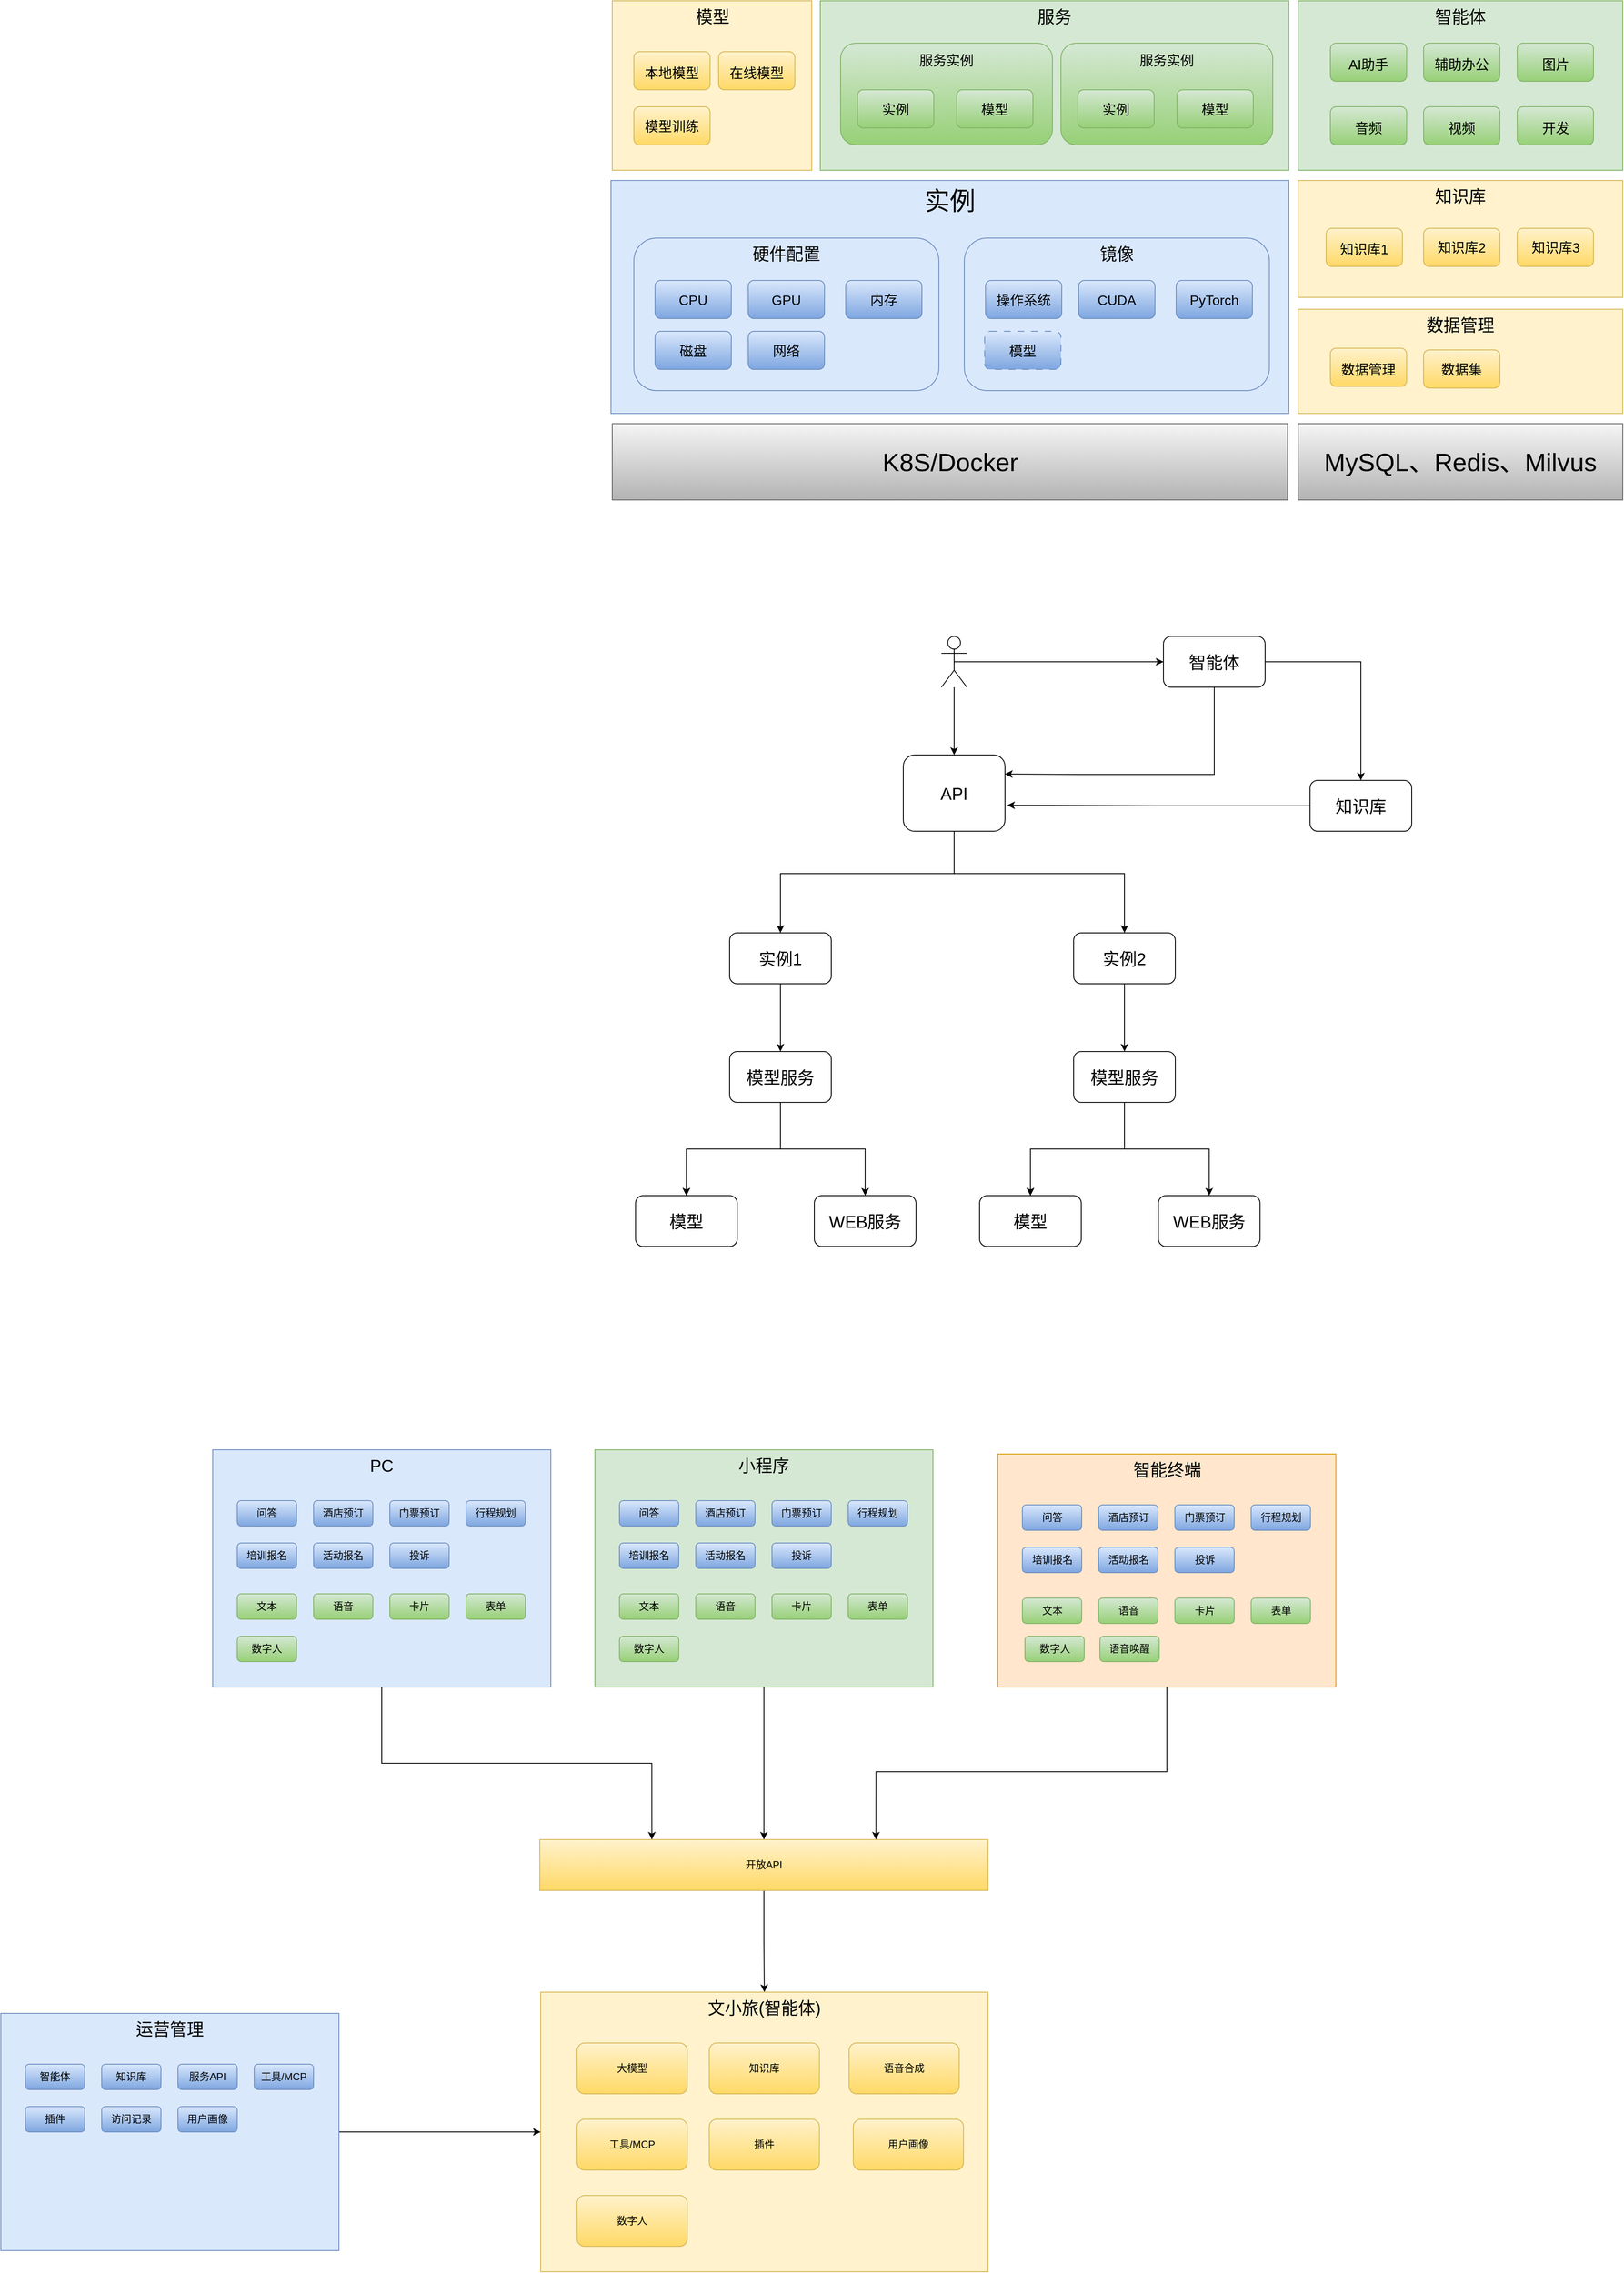 <mxfile version="28.0.9">
  <diagram name="第 1 页" id="XaoYMrmnhK-bOxz_jXeJ">
    <mxGraphModel dx="2239" dy="1932" grid="1" gridSize="10" guides="1" tooltips="1" connect="1" arrows="1" fold="1" page="1" pageScale="1" pageWidth="827" pageHeight="1169" math="0" shadow="0">
      <root>
        <mxCell id="0" />
        <mxCell id="1" parent="0" />
        <mxCell id="ZqEaL4qXER9mNjsGFA9_-49" value="实例" style="rounded=0;whiteSpace=wrap;html=1;fillColor=#dae8fc;strokeColor=#6c8ebf;verticalAlign=top;fontSize=30;labelBorderColor=none;container=0;" parent="1" vertex="1">
          <mxGeometry x="250" y="-798" width="800" height="275" as="geometry" />
        </mxCell>
        <mxCell id="ZqEaL4qXER9mNjsGFA9_-50" value="模型" style="rounded=0;whiteSpace=wrap;html=1;fontSize=20;verticalAlign=top;fillColor=#fff2cc;strokeColor=#d6b656;container=0;" parent="1" vertex="1">
          <mxGeometry x="251.5" y="-1010" width="235.5" height="200" as="geometry" />
        </mxCell>
        <mxCell id="ZqEaL4qXER9mNjsGFA9_-56" value="K8S/Docker" style="rounded=0;whiteSpace=wrap;html=1;fontSize=30;fillColor=#f5f5f5;strokeColor=#666666;gradientColor=#b3b3b3;container=0;" parent="1" vertex="1">
          <mxGeometry x="251.5" y="-511" width="797" height="90" as="geometry" />
        </mxCell>
        <mxCell id="ZqEaL4qXER9mNjsGFA9_-57" value="MySQL、Redis、Milvus" style="rounded=0;whiteSpace=wrap;html=1;fontSize=30;fillColor=#f5f5f5;gradientColor=#b3b3b3;strokeColor=#666666;container=0;" parent="1" vertex="1">
          <mxGeometry x="1061" y="-511" width="383" height="90" as="geometry" />
        </mxCell>
        <mxCell id="ZqEaL4qXER9mNjsGFA9_-58" value="&lt;span style=&quot;font-size: 16px;&quot;&gt;本地模型&lt;/span&gt;" style="rounded=1;whiteSpace=wrap;html=1;fontSize=20;fillColor=#fff2cc;strokeColor=#d6b656;gradientColor=#ffd966;container=0;" parent="1" vertex="1">
          <mxGeometry x="277" y="-950" width="90" height="45" as="geometry" />
        </mxCell>
        <mxCell id="ZqEaL4qXER9mNjsGFA9_-59" value="&lt;font style=&quot;font-size: 16px;&quot;&gt;模型训练&lt;/font&gt;" style="rounded=1;whiteSpace=wrap;html=1;fontSize=12;fillColor=#fff2cc;strokeColor=#d6b656;gradientColor=#ffd966;container=0;" parent="1" vertex="1">
          <mxGeometry x="277" y="-885" width="90" height="45" as="geometry" />
        </mxCell>
        <mxCell id="ZqEaL4qXER9mNjsGFA9_-34" value="硬件配置" style="rounded=1;whiteSpace=wrap;html=1;verticalAlign=top;fontSize=20;fillColor=#dae8fc;strokeColor=#6c8ebf;container=0;" parent="1" vertex="1">
          <mxGeometry x="277" y="-730" width="360" height="180" as="geometry" />
        </mxCell>
        <mxCell id="ZqEaL4qXER9mNjsGFA9_-35" value="&lt;font style=&quot;font-size: 16px;&quot;&gt;CPU&lt;/font&gt;" style="rounded=1;whiteSpace=wrap;html=1;fillColor=#dae8fc;gradientColor=#7ea6e0;strokeColor=#6c8ebf;container=0;" parent="1" vertex="1">
          <mxGeometry x="302" y="-680" width="90" height="45" as="geometry" />
        </mxCell>
        <mxCell id="ZqEaL4qXER9mNjsGFA9_-36" value="&lt;font style=&quot;font-size: 16px;&quot;&gt;内存&lt;/font&gt;" style="rounded=1;whiteSpace=wrap;html=1;fillColor=#dae8fc;gradientColor=#7ea6e0;strokeColor=#6c8ebf;container=0;" parent="1" vertex="1">
          <mxGeometry x="527" y="-680" width="90" height="45" as="geometry" />
        </mxCell>
        <mxCell id="ZqEaL4qXER9mNjsGFA9_-37" value="&lt;font style=&quot;font-size: 16px;&quot;&gt;磁盘&lt;/font&gt;" style="rounded=1;whiteSpace=wrap;html=1;fillColor=#dae8fc;gradientColor=#7ea6e0;strokeColor=#6c8ebf;container=0;" parent="1" vertex="1">
          <mxGeometry x="302" y="-620" width="90" height="45" as="geometry" />
        </mxCell>
        <mxCell id="ZqEaL4qXER9mNjsGFA9_-38" value="&lt;font style=&quot;font-size: 16px;&quot;&gt;GPU&lt;/font&gt;" style="rounded=1;whiteSpace=wrap;html=1;fillColor=#dae8fc;gradientColor=#7ea6e0;strokeColor=#6c8ebf;container=0;" parent="1" vertex="1">
          <mxGeometry x="412" y="-680" width="90" height="45" as="geometry" />
        </mxCell>
        <mxCell id="ZqEaL4qXER9mNjsGFA9_-39" value="&lt;font style=&quot;font-size: 16px;&quot;&gt;网络&lt;/font&gt;" style="rounded=1;whiteSpace=wrap;html=1;fillColor=#dae8fc;gradientColor=#7ea6e0;strokeColor=#6c8ebf;container=0;" parent="1" vertex="1">
          <mxGeometry x="412" y="-620" width="90" height="45" as="geometry" />
        </mxCell>
        <mxCell id="ZqEaL4qXER9mNjsGFA9_-41" value="镜像" style="rounded=1;whiteSpace=wrap;html=1;verticalAlign=top;fontSize=20;fillColor=#dae8fc;strokeColor=#6c8ebf;container=0;" parent="1" vertex="1">
          <mxGeometry x="667" y="-730" width="360" height="180" as="geometry" />
        </mxCell>
        <mxCell id="ZqEaL4qXER9mNjsGFA9_-42" value="&lt;font style=&quot;font-size: 16px;&quot;&gt;操作系统&lt;/font&gt;" style="rounded=1;whiteSpace=wrap;html=1;fillColor=#dae8fc;gradientColor=#7ea6e0;strokeColor=#6c8ebf;container=0;" parent="1" vertex="1">
          <mxGeometry x="692" y="-680" width="90" height="45" as="geometry" />
        </mxCell>
        <mxCell id="ZqEaL4qXER9mNjsGFA9_-43" value="&lt;font style=&quot;font-size: 16px;&quot;&gt;PyTorch&lt;/font&gt;" style="rounded=1;whiteSpace=wrap;html=1;fillColor=#dae8fc;gradientColor=#7ea6e0;strokeColor=#6c8ebf;container=0;" parent="1" vertex="1">
          <mxGeometry x="917" y="-680" width="90" height="45" as="geometry" />
        </mxCell>
        <mxCell id="ZqEaL4qXER9mNjsGFA9_-45" value="&lt;font style=&quot;font-size: 16px;&quot;&gt;CUDA&lt;/font&gt;" style="rounded=1;whiteSpace=wrap;html=1;fillColor=#dae8fc;gradientColor=#7ea6e0;strokeColor=#6c8ebf;container=0;" parent="1" vertex="1">
          <mxGeometry x="802" y="-680" width="90" height="45" as="geometry" />
        </mxCell>
        <mxCell id="ZqEaL4qXER9mNjsGFA9_-62" value="服务" style="rounded=0;whiteSpace=wrap;html=1;fontSize=20;verticalAlign=top;fillColor=#d5e8d4;strokeColor=#82b366;container=0;" parent="1" vertex="1">
          <mxGeometry x="497" y="-1010" width="553" height="200" as="geometry" />
        </mxCell>
        <mxCell id="ZqEaL4qXER9mNjsGFA9_-63" value="&lt;font style=&quot;font-size: 16px;&quot;&gt;服务实例&lt;/font&gt;" style="rounded=1;whiteSpace=wrap;html=1;fontSize=20;fillColor=#d5e8d4;strokeColor=#82b366;container=0;verticalAlign=top;gradientColor=#97d077;" parent="1" vertex="1">
          <mxGeometry x="521" y="-960" width="250" height="120" as="geometry" />
        </mxCell>
        <mxCell id="ZqEaL4qXER9mNjsGFA9_-64" value="&lt;font style=&quot;font-size: 16px;&quot;&gt;实例&lt;/font&gt;" style="rounded=1;whiteSpace=wrap;html=1;fontSize=12;fillColor=#d5e8d4;strokeColor=#82b366;container=0;gradientColor=#97d077;" parent="1" vertex="1">
          <mxGeometry x="541" y="-905" width="90" height="45" as="geometry" />
        </mxCell>
        <mxCell id="ZqEaL4qXER9mNjsGFA9_-66" value="知识库" style="rounded=0;whiteSpace=wrap;html=1;fontSize=20;verticalAlign=top;fillColor=#fff2cc;strokeColor=#d6b656;container=0;" parent="1" vertex="1">
          <mxGeometry x="1061" y="-798" width="383" height="138" as="geometry" />
        </mxCell>
        <mxCell id="ZqEaL4qXER9mNjsGFA9_-67" value="&lt;font style=&quot;font-size: 16px;&quot;&gt;知识库1&lt;/font&gt;" style="rounded=1;whiteSpace=wrap;html=1;fontSize=20;fillColor=#fff2cc;strokeColor=#d6b656;gradientColor=#ffd966;container=0;" parent="1" vertex="1">
          <mxGeometry x="1094" y="-741.5" width="90" height="45" as="geometry" />
        </mxCell>
        <mxCell id="ZqEaL4qXER9mNjsGFA9_-68" value="&lt;span style=&quot;font-size: 16px;&quot;&gt;知识库2&lt;/span&gt;" style="rounded=1;whiteSpace=wrap;html=1;fontSize=12;fillColor=#fff2cc;strokeColor=#d6b656;gradientColor=#ffd966;container=0;" parent="1" vertex="1">
          <mxGeometry x="1209" y="-741.5" width="90" height="45" as="geometry" />
        </mxCell>
        <mxCell id="ZqEaL4qXER9mNjsGFA9_-70" value="&lt;font style=&quot;font-size: 16px;&quot;&gt;模型&lt;/font&gt;" style="rounded=1;whiteSpace=wrap;html=1;fontSize=12;fillColor=#d5e8d4;strokeColor=#82b366;container=0;gradientColor=#97d077;" parent="1" vertex="1">
          <mxGeometry x="658" y="-905" width="90" height="45" as="geometry" />
        </mxCell>
        <mxCell id="ZqEaL4qXER9mNjsGFA9_-71" value="&lt;font style=&quot;font-size: 16px;&quot;&gt;服务实例&lt;/font&gt;" style="rounded=1;whiteSpace=wrap;html=1;fontSize=20;fillColor=#d5e8d4;strokeColor=#82b366;container=0;verticalAlign=top;gradientColor=#97d077;" parent="1" vertex="1">
          <mxGeometry x="781" y="-960" width="250" height="120" as="geometry" />
        </mxCell>
        <mxCell id="ZqEaL4qXER9mNjsGFA9_-72" value="&lt;font style=&quot;font-size: 16px;&quot;&gt;实例&lt;/font&gt;" style="rounded=1;whiteSpace=wrap;html=1;fontSize=12;fillColor=#d5e8d4;strokeColor=#82b366;container=0;gradientColor=#97d077;" parent="1" vertex="1">
          <mxGeometry x="801" y="-905" width="90" height="45" as="geometry" />
        </mxCell>
        <mxCell id="ZqEaL4qXER9mNjsGFA9_-73" value="&lt;font style=&quot;font-size: 16px;&quot;&gt;模型&lt;/font&gt;" style="rounded=1;whiteSpace=wrap;html=1;fontSize=12;fillColor=#d5e8d4;strokeColor=#82b366;container=0;gradientColor=#97d077;" parent="1" vertex="1">
          <mxGeometry x="918" y="-905" width="90" height="45" as="geometry" />
        </mxCell>
        <mxCell id="ZqEaL4qXER9mNjsGFA9_-74" value="&lt;font style=&quot;font-size: 16px;&quot;&gt;模型&lt;/font&gt;" style="rounded=1;whiteSpace=wrap;html=1;fillColor=#dae8fc;gradientColor=#7ea6e0;strokeColor=#6c8ebf;container=0;dashed=1;dashPattern=8 8;" parent="1" vertex="1">
          <mxGeometry x="691" y="-620" width="90" height="45" as="geometry" />
        </mxCell>
        <mxCell id="ZqEaL4qXER9mNjsGFA9_-75" value="智能体" style="rounded=0;whiteSpace=wrap;html=1;fontSize=20;verticalAlign=top;fillColor=#d5e8d4;strokeColor=#82b366;container=0;" parent="1" vertex="1">
          <mxGeometry x="1061" y="-1010" width="383" height="200" as="geometry" />
        </mxCell>
        <mxCell id="ZqEaL4qXER9mNjsGFA9_-76" value="&lt;font style=&quot;font-size: 16px;&quot;&gt;AI助手&lt;/font&gt;" style="rounded=1;whiteSpace=wrap;html=1;fontSize=20;fillColor=#d5e8d4;strokeColor=#82b366;gradientColor=#97d077;container=0;" parent="1" vertex="1">
          <mxGeometry x="1099" y="-960" width="90" height="45" as="geometry" />
        </mxCell>
        <mxCell id="ZqEaL4qXER9mNjsGFA9_-77" value="&lt;span style=&quot;font-size: 16px;&quot;&gt;辅助办公&lt;/span&gt;" style="rounded=1;whiteSpace=wrap;html=1;fontSize=20;fillColor=#d5e8d4;strokeColor=#82b366;gradientColor=#97d077;container=0;" parent="1" vertex="1">
          <mxGeometry x="1209" y="-960" width="90" height="45" as="geometry" />
        </mxCell>
        <mxCell id="ZqEaL4qXER9mNjsGFA9_-78" value="&lt;font style=&quot;font-size: 16px;&quot;&gt;图片&lt;/font&gt;" style="rounded=1;whiteSpace=wrap;html=1;fontSize=20;fillColor=#d5e8d4;strokeColor=#82b366;gradientColor=#97d077;container=0;" parent="1" vertex="1">
          <mxGeometry x="1319.5" y="-960" width="90" height="45" as="geometry" />
        </mxCell>
        <mxCell id="ZqEaL4qXER9mNjsGFA9_-79" value="&lt;font style=&quot;font-size: 16px;&quot;&gt;音频&lt;/font&gt;" style="rounded=1;whiteSpace=wrap;html=1;fontSize=20;fillColor=#d5e8d4;strokeColor=#82b366;gradientColor=#97d077;container=0;" parent="1" vertex="1">
          <mxGeometry x="1099" y="-885" width="90" height="45" as="geometry" />
        </mxCell>
        <mxCell id="ZqEaL4qXER9mNjsGFA9_-80" value="&lt;font style=&quot;font-size: 16px;&quot;&gt;视频&lt;/font&gt;" style="rounded=1;whiteSpace=wrap;html=1;fontSize=20;fillColor=#d5e8d4;strokeColor=#82b366;gradientColor=#97d077;container=0;" parent="1" vertex="1">
          <mxGeometry x="1209" y="-885" width="90" height="45" as="geometry" />
        </mxCell>
        <mxCell id="ZqEaL4qXER9mNjsGFA9_-81" value="&lt;span style=&quot;font-size: 16px;&quot;&gt;开发&lt;/span&gt;" style="rounded=1;whiteSpace=wrap;html=1;fontSize=20;fillColor=#d5e8d4;strokeColor=#82b366;gradientColor=#97d077;container=0;" parent="1" vertex="1">
          <mxGeometry x="1319.5" y="-885" width="90" height="45" as="geometry" />
        </mxCell>
        <mxCell id="ZqEaL4qXER9mNjsGFA9_-82" value="数据管理" style="rounded=0;whiteSpace=wrap;html=1;fontSize=20;verticalAlign=top;fillColor=#fff2cc;strokeColor=#d6b656;container=0;" parent="1" vertex="1">
          <mxGeometry x="1061" y="-646" width="383" height="123" as="geometry" />
        </mxCell>
        <mxCell id="ZqEaL4qXER9mNjsGFA9_-83" value="&lt;font style=&quot;font-size: 16px;&quot;&gt;数据管理&lt;/font&gt;" style="rounded=1;whiteSpace=wrap;html=1;fontSize=20;fillColor=#fff2cc;strokeColor=#d6b656;gradientColor=#ffd966;container=0;" parent="1" vertex="1">
          <mxGeometry x="1099" y="-600" width="90" height="45" as="geometry" />
        </mxCell>
        <mxCell id="ZqEaL4qXER9mNjsGFA9_-84" value="&lt;font style=&quot;font-size: 16px;&quot;&gt;数据集&lt;/font&gt;" style="rounded=1;whiteSpace=wrap;html=1;fontSize=12;fillColor=#fff2cc;strokeColor=#d6b656;gradientColor=#ffd966;container=0;" parent="1" vertex="1">
          <mxGeometry x="1209" y="-598" width="90" height="45" as="geometry" />
        </mxCell>
        <mxCell id="ZqEaL4qXER9mNjsGFA9_-85" value="&lt;span style=&quot;font-size: 16px;&quot;&gt;知识库3&lt;/span&gt;" style="rounded=1;whiteSpace=wrap;html=1;fontSize=12;fillColor=#fff2cc;strokeColor=#d6b656;gradientColor=#ffd966;container=0;" parent="1" vertex="1">
          <mxGeometry x="1319.5" y="-741.5" width="90" height="45" as="geometry" />
        </mxCell>
        <mxCell id="ZqEaL4qXER9mNjsGFA9_-86" value="&lt;font style=&quot;font-size: 16px;&quot;&gt;在线模型&lt;/font&gt;" style="rounded=1;whiteSpace=wrap;html=1;fontSize=20;fillColor=#fff2cc;strokeColor=#d6b656;gradientColor=#ffd966;container=0;" parent="1" vertex="1">
          <mxGeometry x="377" y="-950" width="90" height="45" as="geometry" />
        </mxCell>
        <mxCell id="ZqEaL4qXER9mNjsGFA9_-89" value="" style="edgeStyle=orthogonalEdgeStyle;rounded=0;orthogonalLoop=1;jettySize=auto;html=1;fontSize=20;" parent="1" source="ZqEaL4qXER9mNjsGFA9_-87" target="ZqEaL4qXER9mNjsGFA9_-88" edge="1">
          <mxGeometry relative="1" as="geometry">
            <Array as="points">
              <mxPoint x="655" y="20" />
              <mxPoint x="450" y="20" />
            </Array>
          </mxGeometry>
        </mxCell>
        <mxCell id="ZqEaL4qXER9mNjsGFA9_-105" style="edgeStyle=orthogonalEdgeStyle;rounded=0;orthogonalLoop=1;jettySize=auto;html=1;" parent="1" source="ZqEaL4qXER9mNjsGFA9_-87" target="ZqEaL4qXER9mNjsGFA9_-98" edge="1">
          <mxGeometry relative="1" as="geometry">
            <Array as="points">
              <mxPoint x="655" y="20" />
              <mxPoint x="856" y="20" />
            </Array>
          </mxGeometry>
        </mxCell>
        <mxCell id="ZqEaL4qXER9mNjsGFA9_-87" value="API" style="rounded=1;whiteSpace=wrap;html=1;fontSize=20;" parent="1" vertex="1">
          <mxGeometry x="595" y="-120" width="120" height="90" as="geometry" />
        </mxCell>
        <mxCell id="ZqEaL4qXER9mNjsGFA9_-91" value="" style="edgeStyle=orthogonalEdgeStyle;rounded=0;orthogonalLoop=1;jettySize=auto;html=1;fontSize=20;" parent="1" source="ZqEaL4qXER9mNjsGFA9_-88" target="ZqEaL4qXER9mNjsGFA9_-90" edge="1">
          <mxGeometry relative="1" as="geometry" />
        </mxCell>
        <mxCell id="ZqEaL4qXER9mNjsGFA9_-88" value="实例1" style="rounded=1;whiteSpace=wrap;html=1;fontSize=20;" parent="1" vertex="1">
          <mxGeometry x="390" y="90" width="120" height="60" as="geometry" />
        </mxCell>
        <mxCell id="ZqEaL4qXER9mNjsGFA9_-93" value="" style="edgeStyle=orthogonalEdgeStyle;rounded=0;orthogonalLoop=1;jettySize=auto;html=1;" parent="1" source="ZqEaL4qXER9mNjsGFA9_-90" target="ZqEaL4qXER9mNjsGFA9_-92" edge="1">
          <mxGeometry relative="1" as="geometry" />
        </mxCell>
        <mxCell id="ZqEaL4qXER9mNjsGFA9_-94" value="" style="edgeStyle=orthogonalEdgeStyle;rounded=0;orthogonalLoop=1;jettySize=auto;html=1;" parent="1" source="ZqEaL4qXER9mNjsGFA9_-90" target="ZqEaL4qXER9mNjsGFA9_-92" edge="1">
          <mxGeometry relative="1" as="geometry" />
        </mxCell>
        <mxCell id="ZqEaL4qXER9mNjsGFA9_-96" value="" style="edgeStyle=orthogonalEdgeStyle;rounded=0;orthogonalLoop=1;jettySize=auto;html=1;" parent="1" source="ZqEaL4qXER9mNjsGFA9_-90" target="ZqEaL4qXER9mNjsGFA9_-95" edge="1">
          <mxGeometry relative="1" as="geometry" />
        </mxCell>
        <mxCell id="ZqEaL4qXER9mNjsGFA9_-90" value="模型服务" style="rounded=1;whiteSpace=wrap;html=1;fontSize=20;" parent="1" vertex="1">
          <mxGeometry x="390" y="230" width="120" height="60" as="geometry" />
        </mxCell>
        <mxCell id="ZqEaL4qXER9mNjsGFA9_-92" value="模型" style="rounded=1;whiteSpace=wrap;html=1;fontSize=20;" parent="1" vertex="1">
          <mxGeometry x="279" y="400" width="120" height="60" as="geometry" />
        </mxCell>
        <mxCell id="ZqEaL4qXER9mNjsGFA9_-95" value="WEB服务" style="rounded=1;whiteSpace=wrap;html=1;fontSize=20;" parent="1" vertex="1">
          <mxGeometry x="490" y="400" width="120" height="60" as="geometry" />
        </mxCell>
        <mxCell id="ZqEaL4qXER9mNjsGFA9_-97" value="" style="edgeStyle=orthogonalEdgeStyle;rounded=0;orthogonalLoop=1;jettySize=auto;html=1;fontSize=20;" parent="1" source="ZqEaL4qXER9mNjsGFA9_-98" target="ZqEaL4qXER9mNjsGFA9_-102" edge="1">
          <mxGeometry relative="1" as="geometry" />
        </mxCell>
        <mxCell id="ZqEaL4qXER9mNjsGFA9_-98" value="实例2" style="rounded=1;whiteSpace=wrap;html=1;fontSize=20;" parent="1" vertex="1">
          <mxGeometry x="796" y="90" width="120" height="60" as="geometry" />
        </mxCell>
        <mxCell id="ZqEaL4qXER9mNjsGFA9_-99" value="" style="edgeStyle=orthogonalEdgeStyle;rounded=0;orthogonalLoop=1;jettySize=auto;html=1;" parent="1" source="ZqEaL4qXER9mNjsGFA9_-102" target="ZqEaL4qXER9mNjsGFA9_-103" edge="1">
          <mxGeometry relative="1" as="geometry" />
        </mxCell>
        <mxCell id="ZqEaL4qXER9mNjsGFA9_-100" value="" style="edgeStyle=orthogonalEdgeStyle;rounded=0;orthogonalLoop=1;jettySize=auto;html=1;" parent="1" source="ZqEaL4qXER9mNjsGFA9_-102" target="ZqEaL4qXER9mNjsGFA9_-103" edge="1">
          <mxGeometry relative="1" as="geometry" />
        </mxCell>
        <mxCell id="ZqEaL4qXER9mNjsGFA9_-101" value="" style="edgeStyle=orthogonalEdgeStyle;rounded=0;orthogonalLoop=1;jettySize=auto;html=1;" parent="1" source="ZqEaL4qXER9mNjsGFA9_-102" target="ZqEaL4qXER9mNjsGFA9_-104" edge="1">
          <mxGeometry relative="1" as="geometry" />
        </mxCell>
        <mxCell id="ZqEaL4qXER9mNjsGFA9_-102" value="模型服务" style="rounded=1;whiteSpace=wrap;html=1;fontSize=20;" parent="1" vertex="1">
          <mxGeometry x="796" y="230" width="120" height="60" as="geometry" />
        </mxCell>
        <mxCell id="ZqEaL4qXER9mNjsGFA9_-103" value="模型" style="rounded=1;whiteSpace=wrap;html=1;fontSize=20;" parent="1" vertex="1">
          <mxGeometry x="685" y="400" width="120" height="60" as="geometry" />
        </mxCell>
        <mxCell id="ZqEaL4qXER9mNjsGFA9_-104" value="WEB服务" style="rounded=1;whiteSpace=wrap;html=1;fontSize=20;" parent="1" vertex="1">
          <mxGeometry x="896" y="400" width="120" height="60" as="geometry" />
        </mxCell>
        <mxCell id="ZqEaL4qXER9mNjsGFA9_-112" style="edgeStyle=orthogonalEdgeStyle;rounded=0;orthogonalLoop=1;jettySize=auto;html=1;" parent="1" source="ZqEaL4qXER9mNjsGFA9_-106" target="ZqEaL4qXER9mNjsGFA9_-110" edge="1">
          <mxGeometry relative="1" as="geometry" />
        </mxCell>
        <mxCell id="ZqEaL4qXER9mNjsGFA9_-119" style="edgeStyle=orthogonalEdgeStyle;rounded=0;orthogonalLoop=1;jettySize=auto;html=1;entryX=1;entryY=0.25;entryDx=0;entryDy=0;" parent="1" source="ZqEaL4qXER9mNjsGFA9_-106" target="ZqEaL4qXER9mNjsGFA9_-87" edge="1">
          <mxGeometry relative="1" as="geometry">
            <Array as="points">
              <mxPoint x="962" y="-97" />
              <mxPoint x="809" y="-97" />
            </Array>
          </mxGeometry>
        </mxCell>
        <mxCell id="ZqEaL4qXER9mNjsGFA9_-106" value="智能体" style="rounded=1;whiteSpace=wrap;html=1;fontSize=20;" parent="1" vertex="1">
          <mxGeometry x="902" y="-260" width="120" height="60" as="geometry" />
        </mxCell>
        <mxCell id="ZqEaL4qXER9mNjsGFA9_-108" style="edgeStyle=orthogonalEdgeStyle;rounded=0;orthogonalLoop=1;jettySize=auto;html=1;" parent="1" source="ZqEaL4qXER9mNjsGFA9_-107" target="ZqEaL4qXER9mNjsGFA9_-87" edge="1">
          <mxGeometry relative="1" as="geometry" />
        </mxCell>
        <mxCell id="ZqEaL4qXER9mNjsGFA9_-118" style="edgeStyle=orthogonalEdgeStyle;rounded=0;orthogonalLoop=1;jettySize=auto;html=1;exitX=0.5;exitY=0.5;exitDx=0;exitDy=0;exitPerimeter=0;" parent="1" source="ZqEaL4qXER9mNjsGFA9_-107" target="ZqEaL4qXER9mNjsGFA9_-106" edge="1">
          <mxGeometry relative="1" as="geometry" />
        </mxCell>
        <mxCell id="ZqEaL4qXER9mNjsGFA9_-107" value="" style="shape=umlActor;verticalLabelPosition=bottom;verticalAlign=top;html=1;outlineConnect=0;" parent="1" vertex="1">
          <mxGeometry x="640" y="-260" width="30" height="60" as="geometry" />
        </mxCell>
        <mxCell id="ZqEaL4qXER9mNjsGFA9_-110" value="知识库" style="rounded=1;whiteSpace=wrap;html=1;fontSize=20;" parent="1" vertex="1">
          <mxGeometry x="1075" y="-90" width="120" height="60" as="geometry" />
        </mxCell>
        <mxCell id="ZqEaL4qXER9mNjsGFA9_-120" style="edgeStyle=orthogonalEdgeStyle;rounded=0;orthogonalLoop=1;jettySize=auto;html=1;entryX=1.022;entryY=0.659;entryDx=0;entryDy=0;entryPerimeter=0;" parent="1" source="ZqEaL4qXER9mNjsGFA9_-110" target="ZqEaL4qXER9mNjsGFA9_-87" edge="1">
          <mxGeometry relative="1" as="geometry" />
        </mxCell>
        <mxCell id="jbMN9TtVrL4l2bphJbt1-77" style="edgeStyle=orthogonalEdgeStyle;rounded=0;orthogonalLoop=1;jettySize=auto;html=1;" edge="1" parent="1" source="jbMN9TtVrL4l2bphJbt1-17" target="llKYDILm5LgYf4LoqUcm-2">
          <mxGeometry relative="1" as="geometry" />
        </mxCell>
        <mxCell id="jbMN9TtVrL4l2bphJbt1-17" value="开放API" style="rounded=0;whiteSpace=wrap;html=1;fillColor=#fff2cc;gradientColor=#ffd966;strokeColor=#d6b656;" vertex="1" parent="1">
          <mxGeometry x="166" y="1160" width="529" height="60" as="geometry" />
        </mxCell>
        <mxCell id="jbMN9TtVrL4l2bphJbt1-69" value="" style="group;fillColor=#dae8fc;strokeColor=#6c8ebf;" vertex="1" connectable="0" parent="1">
          <mxGeometry x="-220" y="700" width="399" height="280" as="geometry" />
        </mxCell>
        <mxCell id="jbMN9TtVrL4l2bphJbt1-56" value="PC" style="rounded=0;whiteSpace=wrap;html=1;verticalAlign=top;fontSize=20;fillColor=#dae8fc;strokeColor=#6c8ebf;" vertex="1" parent="jbMN9TtVrL4l2bphJbt1-69">
          <mxGeometry width="399" height="280" as="geometry" />
        </mxCell>
        <mxCell id="jbMN9TtVrL4l2bphJbt1-57" value="酒店预订" style="rounded=1;whiteSpace=wrap;html=1;verticalAlign=middle;fillColor=#dae8fc;gradientColor=#7ea6e0;strokeColor=#6c8ebf;" vertex="1" parent="jbMN9TtVrL4l2bphJbt1-69">
          <mxGeometry x="119" y="60" width="70" height="30" as="geometry" />
        </mxCell>
        <mxCell id="jbMN9TtVrL4l2bphJbt1-58" value="问答" style="rounded=1;whiteSpace=wrap;html=1;verticalAlign=middle;fillColor=#dae8fc;gradientColor=#7ea6e0;strokeColor=#6c8ebf;" vertex="1" parent="jbMN9TtVrL4l2bphJbt1-69">
          <mxGeometry x="29" y="60" width="70" height="30" as="geometry" />
        </mxCell>
        <mxCell id="jbMN9TtVrL4l2bphJbt1-59" value="门票预订" style="rounded=1;whiteSpace=wrap;html=1;verticalAlign=middle;fillColor=#dae8fc;gradientColor=#7ea6e0;strokeColor=#6c8ebf;" vertex="1" parent="jbMN9TtVrL4l2bphJbt1-69">
          <mxGeometry x="209" y="60" width="70" height="30" as="geometry" />
        </mxCell>
        <mxCell id="jbMN9TtVrL4l2bphJbt1-60" value="培训报名" style="rounded=1;whiteSpace=wrap;html=1;verticalAlign=middle;fillColor=#dae8fc;gradientColor=#7ea6e0;strokeColor=#6c8ebf;" vertex="1" parent="jbMN9TtVrL4l2bphJbt1-69">
          <mxGeometry x="29" y="110" width="70" height="30" as="geometry" />
        </mxCell>
        <mxCell id="jbMN9TtVrL4l2bphJbt1-61" value="行程规划" style="rounded=1;whiteSpace=wrap;html=1;verticalAlign=middle;fillColor=#dae8fc;gradientColor=#7ea6e0;strokeColor=#6c8ebf;" vertex="1" parent="jbMN9TtVrL4l2bphJbt1-69">
          <mxGeometry x="299" y="60" width="70" height="30" as="geometry" />
        </mxCell>
        <mxCell id="jbMN9TtVrL4l2bphJbt1-62" value="活动报名" style="rounded=1;whiteSpace=wrap;html=1;verticalAlign=middle;fillColor=#dae8fc;gradientColor=#7ea6e0;strokeColor=#6c8ebf;" vertex="1" parent="jbMN9TtVrL4l2bphJbt1-69">
          <mxGeometry x="119" y="110" width="70" height="30" as="geometry" />
        </mxCell>
        <mxCell id="jbMN9TtVrL4l2bphJbt1-63" value="语音" style="rounded=1;whiteSpace=wrap;html=1;verticalAlign=middle;fillColor=#d5e8d4;gradientColor=#97d077;strokeColor=#82b366;" vertex="1" parent="jbMN9TtVrL4l2bphJbt1-69">
          <mxGeometry x="119" y="170" width="70" height="30" as="geometry" />
        </mxCell>
        <mxCell id="jbMN9TtVrL4l2bphJbt1-64" value="投诉" style="rounded=1;whiteSpace=wrap;html=1;verticalAlign=middle;fillColor=#dae8fc;gradientColor=#7ea6e0;strokeColor=#6c8ebf;" vertex="1" parent="jbMN9TtVrL4l2bphJbt1-69">
          <mxGeometry x="209" y="110" width="70" height="30" as="geometry" />
        </mxCell>
        <mxCell id="jbMN9TtVrL4l2bphJbt1-65" value="卡片" style="rounded=1;whiteSpace=wrap;html=1;verticalAlign=middle;fillColor=#d5e8d4;gradientColor=#97d077;strokeColor=#82b366;" vertex="1" parent="jbMN9TtVrL4l2bphJbt1-69">
          <mxGeometry x="209" y="170" width="70" height="30" as="geometry" />
        </mxCell>
        <mxCell id="jbMN9TtVrL4l2bphJbt1-66" value="文本" style="rounded=1;whiteSpace=wrap;html=1;verticalAlign=middle;fillColor=#d5e8d4;gradientColor=#97d077;strokeColor=#82b366;" vertex="1" parent="jbMN9TtVrL4l2bphJbt1-69">
          <mxGeometry x="29" y="170" width="70" height="30" as="geometry" />
        </mxCell>
        <mxCell id="jbMN9TtVrL4l2bphJbt1-67" value="表单" style="rounded=1;whiteSpace=wrap;html=1;verticalAlign=middle;fillColor=#d5e8d4;gradientColor=#97d077;strokeColor=#82b366;" vertex="1" parent="jbMN9TtVrL4l2bphJbt1-69">
          <mxGeometry x="299" y="170" width="70" height="30" as="geometry" />
        </mxCell>
        <mxCell id="jbMN9TtVrL4l2bphJbt1-68" value="数字人" style="rounded=1;whiteSpace=wrap;html=1;verticalAlign=middle;fillColor=#d5e8d4;gradientColor=#97d077;strokeColor=#82b366;" vertex="1" parent="jbMN9TtVrL4l2bphJbt1-69">
          <mxGeometry x="29" y="220" width="70" height="30" as="geometry" />
        </mxCell>
        <mxCell id="jbMN9TtVrL4l2bphJbt1-70" value="" style="group;fillColor=#d5e8d4;strokeColor=#82b366;" vertex="1" connectable="0" parent="1">
          <mxGeometry x="231" y="700" width="399" height="280" as="geometry" />
        </mxCell>
        <mxCell id="jbMN9TtVrL4l2bphJbt1-9" value="小程序" style="rounded=0;whiteSpace=wrap;html=1;verticalAlign=top;fontSize=20;fillColor=#d5e8d4;strokeColor=#82b366;" vertex="1" parent="jbMN9TtVrL4l2bphJbt1-70">
          <mxGeometry width="399" height="280" as="geometry" />
        </mxCell>
        <mxCell id="jbMN9TtVrL4l2bphJbt1-10" value="酒店预订" style="rounded=1;whiteSpace=wrap;html=1;verticalAlign=middle;fillColor=#dae8fc;gradientColor=#7ea6e0;strokeColor=#6c8ebf;" vertex="1" parent="jbMN9TtVrL4l2bphJbt1-70">
          <mxGeometry x="119" y="60" width="70" height="30" as="geometry" />
        </mxCell>
        <mxCell id="jbMN9TtVrL4l2bphJbt1-11" value="问答" style="rounded=1;whiteSpace=wrap;html=1;verticalAlign=middle;fillColor=#dae8fc;gradientColor=#7ea6e0;strokeColor=#6c8ebf;" vertex="1" parent="jbMN9TtVrL4l2bphJbt1-70">
          <mxGeometry x="29" y="60" width="70" height="30" as="geometry" />
        </mxCell>
        <mxCell id="jbMN9TtVrL4l2bphJbt1-12" value="门票预订" style="rounded=1;whiteSpace=wrap;html=1;verticalAlign=middle;fillColor=#dae8fc;gradientColor=#7ea6e0;strokeColor=#6c8ebf;" vertex="1" parent="jbMN9TtVrL4l2bphJbt1-70">
          <mxGeometry x="209" y="60" width="70" height="30" as="geometry" />
        </mxCell>
        <mxCell id="jbMN9TtVrL4l2bphJbt1-13" value="培训报名" style="rounded=1;whiteSpace=wrap;html=1;verticalAlign=middle;fillColor=#dae8fc;gradientColor=#7ea6e0;strokeColor=#6c8ebf;" vertex="1" parent="jbMN9TtVrL4l2bphJbt1-70">
          <mxGeometry x="29" y="110" width="70" height="30" as="geometry" />
        </mxCell>
        <mxCell id="jbMN9TtVrL4l2bphJbt1-14" value="行程规划" style="rounded=1;whiteSpace=wrap;html=1;verticalAlign=middle;fillColor=#dae8fc;gradientColor=#7ea6e0;strokeColor=#6c8ebf;" vertex="1" parent="jbMN9TtVrL4l2bphJbt1-70">
          <mxGeometry x="299" y="60" width="70" height="30" as="geometry" />
        </mxCell>
        <mxCell id="jbMN9TtVrL4l2bphJbt1-15" value="活动报名" style="rounded=1;whiteSpace=wrap;html=1;verticalAlign=middle;fillColor=#dae8fc;gradientColor=#7ea6e0;strokeColor=#6c8ebf;" vertex="1" parent="jbMN9TtVrL4l2bphJbt1-70">
          <mxGeometry x="119" y="110" width="70" height="30" as="geometry" />
        </mxCell>
        <mxCell id="jbMN9TtVrL4l2bphJbt1-16" value="语音" style="rounded=1;whiteSpace=wrap;html=1;verticalAlign=middle;fillColor=#d5e8d4;gradientColor=#97d077;strokeColor=#82b366;" vertex="1" parent="jbMN9TtVrL4l2bphJbt1-70">
          <mxGeometry x="119" y="170" width="70" height="30" as="geometry" />
        </mxCell>
        <mxCell id="jbMN9TtVrL4l2bphJbt1-24" value="投诉" style="rounded=1;whiteSpace=wrap;html=1;verticalAlign=middle;fillColor=#dae8fc;gradientColor=#7ea6e0;strokeColor=#6c8ebf;" vertex="1" parent="jbMN9TtVrL4l2bphJbt1-70">
          <mxGeometry x="209" y="110" width="70" height="30" as="geometry" />
        </mxCell>
        <mxCell id="jbMN9TtVrL4l2bphJbt1-26" value="卡片" style="rounded=1;whiteSpace=wrap;html=1;verticalAlign=middle;fillColor=#d5e8d4;gradientColor=#97d077;strokeColor=#82b366;" vertex="1" parent="jbMN9TtVrL4l2bphJbt1-70">
          <mxGeometry x="209" y="170" width="70" height="30" as="geometry" />
        </mxCell>
        <mxCell id="jbMN9TtVrL4l2bphJbt1-27" value="文本" style="rounded=1;whiteSpace=wrap;html=1;verticalAlign=middle;fillColor=#d5e8d4;gradientColor=#97d077;strokeColor=#82b366;" vertex="1" parent="jbMN9TtVrL4l2bphJbt1-70">
          <mxGeometry x="29" y="170" width="70" height="30" as="geometry" />
        </mxCell>
        <mxCell id="jbMN9TtVrL4l2bphJbt1-28" value="表单" style="rounded=1;whiteSpace=wrap;html=1;verticalAlign=middle;fillColor=#d5e8d4;gradientColor=#97d077;strokeColor=#82b366;" vertex="1" parent="jbMN9TtVrL4l2bphJbt1-70">
          <mxGeometry x="299" y="170" width="70" height="30" as="geometry" />
        </mxCell>
        <mxCell id="jbMN9TtVrL4l2bphJbt1-53" value="数字人" style="rounded=1;whiteSpace=wrap;html=1;verticalAlign=middle;fillColor=#d5e8d4;gradientColor=#97d077;strokeColor=#82b366;" vertex="1" parent="jbMN9TtVrL4l2bphJbt1-70">
          <mxGeometry x="29" y="220" width="70" height="30" as="geometry" />
        </mxCell>
        <mxCell id="jbMN9TtVrL4l2bphJbt1-71" value="" style="group;fillColor=#ffe6cc;strokeColor=#d79b00;" vertex="1" connectable="0" parent="1">
          <mxGeometry x="706.5" y="705" width="399" height="275" as="geometry" />
        </mxCell>
        <mxCell id="jbMN9TtVrL4l2bphJbt1-41" value="智能终端" style="rounded=0;whiteSpace=wrap;html=1;verticalAlign=top;fontSize=20;fillColor=#ffe6cc;strokeColor=#d79b00;" vertex="1" parent="jbMN9TtVrL4l2bphJbt1-71">
          <mxGeometry width="399" height="275" as="geometry" />
        </mxCell>
        <mxCell id="jbMN9TtVrL4l2bphJbt1-42" value="酒店预订" style="rounded=1;whiteSpace=wrap;html=1;verticalAlign=middle;fillColor=#dae8fc;gradientColor=#7ea6e0;strokeColor=#6c8ebf;" vertex="1" parent="jbMN9TtVrL4l2bphJbt1-71">
          <mxGeometry x="119" y="60" width="70" height="30" as="geometry" />
        </mxCell>
        <mxCell id="jbMN9TtVrL4l2bphJbt1-43" value="问答" style="rounded=1;whiteSpace=wrap;html=1;verticalAlign=middle;fillColor=#dae8fc;gradientColor=#7ea6e0;strokeColor=#6c8ebf;" vertex="1" parent="jbMN9TtVrL4l2bphJbt1-71">
          <mxGeometry x="29" y="60" width="70" height="30" as="geometry" />
        </mxCell>
        <mxCell id="jbMN9TtVrL4l2bphJbt1-44" value="门票预订" style="rounded=1;whiteSpace=wrap;html=1;verticalAlign=middle;fillColor=#dae8fc;gradientColor=#7ea6e0;strokeColor=#6c8ebf;" vertex="1" parent="jbMN9TtVrL4l2bphJbt1-71">
          <mxGeometry x="209" y="60" width="70" height="30" as="geometry" />
        </mxCell>
        <mxCell id="jbMN9TtVrL4l2bphJbt1-45" value="培训报名" style="rounded=1;whiteSpace=wrap;html=1;verticalAlign=middle;fillColor=#dae8fc;gradientColor=#7ea6e0;strokeColor=#6c8ebf;" vertex="1" parent="jbMN9TtVrL4l2bphJbt1-71">
          <mxGeometry x="29" y="110" width="70" height="30" as="geometry" />
        </mxCell>
        <mxCell id="jbMN9TtVrL4l2bphJbt1-46" value="行程规划" style="rounded=1;whiteSpace=wrap;html=1;verticalAlign=middle;fillColor=#dae8fc;gradientColor=#7ea6e0;strokeColor=#6c8ebf;" vertex="1" parent="jbMN9TtVrL4l2bphJbt1-71">
          <mxGeometry x="299" y="60" width="70" height="30" as="geometry" />
        </mxCell>
        <mxCell id="jbMN9TtVrL4l2bphJbt1-47" value="活动报名" style="rounded=1;whiteSpace=wrap;html=1;verticalAlign=middle;fillColor=#dae8fc;gradientColor=#7ea6e0;strokeColor=#6c8ebf;" vertex="1" parent="jbMN9TtVrL4l2bphJbt1-71">
          <mxGeometry x="119" y="110" width="70" height="30" as="geometry" />
        </mxCell>
        <mxCell id="jbMN9TtVrL4l2bphJbt1-48" value="语音" style="rounded=1;whiteSpace=wrap;html=1;verticalAlign=middle;fillColor=#d5e8d4;gradientColor=#97d077;strokeColor=#82b366;" vertex="1" parent="jbMN9TtVrL4l2bphJbt1-71">
          <mxGeometry x="119" y="170" width="70" height="30" as="geometry" />
        </mxCell>
        <mxCell id="jbMN9TtVrL4l2bphJbt1-49" value="投诉" style="rounded=1;whiteSpace=wrap;html=1;verticalAlign=middle;fillColor=#dae8fc;gradientColor=#7ea6e0;strokeColor=#6c8ebf;" vertex="1" parent="jbMN9TtVrL4l2bphJbt1-71">
          <mxGeometry x="209" y="110" width="70" height="30" as="geometry" />
        </mxCell>
        <mxCell id="jbMN9TtVrL4l2bphJbt1-50" value="卡片" style="rounded=1;whiteSpace=wrap;html=1;verticalAlign=middle;fillColor=#d5e8d4;gradientColor=#97d077;strokeColor=#82b366;" vertex="1" parent="jbMN9TtVrL4l2bphJbt1-71">
          <mxGeometry x="209" y="170" width="70" height="30" as="geometry" />
        </mxCell>
        <mxCell id="jbMN9TtVrL4l2bphJbt1-51" value="文本" style="rounded=1;whiteSpace=wrap;html=1;verticalAlign=middle;fillColor=#d5e8d4;gradientColor=#97d077;strokeColor=#82b366;" vertex="1" parent="jbMN9TtVrL4l2bphJbt1-71">
          <mxGeometry x="29" y="170" width="70" height="30" as="geometry" />
        </mxCell>
        <mxCell id="jbMN9TtVrL4l2bphJbt1-52" value="表单" style="rounded=1;whiteSpace=wrap;html=1;verticalAlign=middle;fillColor=#d5e8d4;gradientColor=#97d077;strokeColor=#82b366;" vertex="1" parent="jbMN9TtVrL4l2bphJbt1-71">
          <mxGeometry x="299" y="170" width="70" height="30" as="geometry" />
        </mxCell>
        <mxCell id="jbMN9TtVrL4l2bphJbt1-54" value="数字人" style="rounded=1;whiteSpace=wrap;html=1;verticalAlign=middle;fillColor=#d5e8d4;gradientColor=#97d077;strokeColor=#82b366;" vertex="1" parent="jbMN9TtVrL4l2bphJbt1-71">
          <mxGeometry x="32" y="215" width="70" height="30" as="geometry" />
        </mxCell>
        <mxCell id="jbMN9TtVrL4l2bphJbt1-55" value="语音唤醒" style="rounded=1;whiteSpace=wrap;html=1;verticalAlign=middle;fillColor=#d5e8d4;gradientColor=#97d077;strokeColor=#82b366;" vertex="1" parent="jbMN9TtVrL4l2bphJbt1-71">
          <mxGeometry x="120.5" y="215" width="70" height="30" as="geometry" />
        </mxCell>
        <mxCell id="jbMN9TtVrL4l2bphJbt1-73" style="edgeStyle=orthogonalEdgeStyle;rounded=0;orthogonalLoop=1;jettySize=auto;html=1;" edge="1" parent="1" source="jbMN9TtVrL4l2bphJbt1-9" target="jbMN9TtVrL4l2bphJbt1-17">
          <mxGeometry relative="1" as="geometry" />
        </mxCell>
        <mxCell id="jbMN9TtVrL4l2bphJbt1-74" style="edgeStyle=orthogonalEdgeStyle;rounded=0;orthogonalLoop=1;jettySize=auto;html=1;entryX=0.75;entryY=0;entryDx=0;entryDy=0;" edge="1" parent="1" source="jbMN9TtVrL4l2bphJbt1-41" target="jbMN9TtVrL4l2bphJbt1-17">
          <mxGeometry relative="1" as="geometry">
            <Array as="points">
              <mxPoint x="906" y="1080" />
              <mxPoint x="563" y="1080" />
            </Array>
          </mxGeometry>
        </mxCell>
        <mxCell id="jbMN9TtVrL4l2bphJbt1-75" style="edgeStyle=orthogonalEdgeStyle;rounded=0;orthogonalLoop=1;jettySize=auto;html=1;entryX=0.25;entryY=0;entryDx=0;entryDy=0;" edge="1" parent="1" source="jbMN9TtVrL4l2bphJbt1-56" target="jbMN9TtVrL4l2bphJbt1-17">
          <mxGeometry relative="1" as="geometry" />
        </mxCell>
        <mxCell id="jbMN9TtVrL4l2bphJbt1-76" value="" style="group;fillColor=#fff2cc;strokeColor=#d6b656;" vertex="1" connectable="0" parent="1">
          <mxGeometry x="167" y="1340" width="528" height="330" as="geometry" />
        </mxCell>
        <mxCell id="llKYDILm5LgYf4LoqUcm-2" value="文小旅(智能体)" style="rounded=0;whiteSpace=wrap;html=1;verticalAlign=top;fontSize=20;fillColor=#fff2cc;strokeColor=#d6b656;" parent="jbMN9TtVrL4l2bphJbt1-76" vertex="1">
          <mxGeometry width="528" height="330" as="geometry" />
        </mxCell>
        <mxCell id="llKYDILm5LgYf4LoqUcm-1" value="知识库" style="rounded=1;whiteSpace=wrap;html=1;verticalAlign=middle;fillColor=#fff2cc;gradientColor=#ffd966;strokeColor=#d6b656;" parent="jbMN9TtVrL4l2bphJbt1-76" vertex="1">
          <mxGeometry x="199" y="60" width="130" height="60" as="geometry" />
        </mxCell>
        <mxCell id="llKYDILm5LgYf4LoqUcm-3" value="大模型" style="rounded=1;whiteSpace=wrap;html=1;verticalAlign=middle;fillColor=#fff2cc;gradientColor=#ffd966;strokeColor=#d6b656;" parent="jbMN9TtVrL4l2bphJbt1-76" vertex="1">
          <mxGeometry x="43" y="60" width="130" height="60" as="geometry" />
        </mxCell>
        <mxCell id="llKYDILm5LgYf4LoqUcm-4" value="语音合成" style="rounded=1;whiteSpace=wrap;html=1;verticalAlign=middle;fillColor=#fff2cc;gradientColor=#ffd966;strokeColor=#d6b656;" parent="jbMN9TtVrL4l2bphJbt1-76" vertex="1">
          <mxGeometry x="364" y="60" width="130" height="60" as="geometry" />
        </mxCell>
        <mxCell id="llKYDILm5LgYf4LoqUcm-5" value="用户画像" style="rounded=1;whiteSpace=wrap;html=1;verticalAlign=middle;fillColor=#fff2cc;gradientColor=#ffd966;strokeColor=#d6b656;" parent="jbMN9TtVrL4l2bphJbt1-76" vertex="1">
          <mxGeometry x="369" y="150" width="130" height="60" as="geometry" />
        </mxCell>
        <mxCell id="llKYDILm5LgYf4LoqUcm-6" value="工具/MCP" style="rounded=1;whiteSpace=wrap;html=1;verticalAlign=middle;fillColor=#fff2cc;gradientColor=#ffd966;strokeColor=#d6b656;" parent="jbMN9TtVrL4l2bphJbt1-76" vertex="1">
          <mxGeometry x="43" y="150" width="130" height="60" as="geometry" />
        </mxCell>
        <mxCell id="llKYDILm5LgYf4LoqUcm-7" value="插件" style="rounded=1;whiteSpace=wrap;html=1;verticalAlign=middle;fillColor=#fff2cc;gradientColor=#ffd966;strokeColor=#d6b656;" parent="jbMN9TtVrL4l2bphJbt1-76" vertex="1">
          <mxGeometry x="199" y="150" width="130" height="60" as="geometry" />
        </mxCell>
        <mxCell id="jbMN9TtVrL4l2bphJbt1-8" value="数字人" style="rounded=1;whiteSpace=wrap;html=1;verticalAlign=middle;fillColor=#fff2cc;gradientColor=#ffd966;strokeColor=#d6b656;" vertex="1" parent="jbMN9TtVrL4l2bphJbt1-76">
          <mxGeometry x="43" y="240" width="130" height="60" as="geometry" />
        </mxCell>
        <mxCell id="jbMN9TtVrL4l2bphJbt1-78" value="" style="group;fillColor=#dae8fc;strokeColor=#6c8ebf;container=0;" vertex="1" connectable="0" parent="1">
          <mxGeometry x="-470" y="1365" width="399" height="280" as="geometry" />
        </mxCell>
        <mxCell id="jbMN9TtVrL4l2bphJbt1-92" style="edgeStyle=orthogonalEdgeStyle;rounded=0;orthogonalLoop=1;jettySize=auto;html=1;entryX=0;entryY=0.5;entryDx=0;entryDy=0;" edge="1" parent="1" source="jbMN9TtVrL4l2bphJbt1-79" target="llKYDILm5LgYf4LoqUcm-2">
          <mxGeometry relative="1" as="geometry" />
        </mxCell>
        <mxCell id="jbMN9TtVrL4l2bphJbt1-79" value="运营管理" style="rounded=0;whiteSpace=wrap;html=1;verticalAlign=top;fontSize=20;fillColor=#dae8fc;strokeColor=#6c8ebf;" vertex="1" parent="1">
          <mxGeometry x="-470" y="1365" width="399" height="280" as="geometry" />
        </mxCell>
        <mxCell id="jbMN9TtVrL4l2bphJbt1-80" value="知识库" style="rounded=1;whiteSpace=wrap;html=1;verticalAlign=middle;fillColor=#dae8fc;gradientColor=#7ea6e0;strokeColor=#6c8ebf;" vertex="1" parent="1">
          <mxGeometry x="-351" y="1425" width="70" height="30" as="geometry" />
        </mxCell>
        <mxCell id="jbMN9TtVrL4l2bphJbt1-81" value="智能体" style="rounded=1;whiteSpace=wrap;html=1;verticalAlign=middle;fillColor=#dae8fc;gradientColor=#7ea6e0;strokeColor=#6c8ebf;" vertex="1" parent="1">
          <mxGeometry x="-441" y="1425" width="70" height="30" as="geometry" />
        </mxCell>
        <mxCell id="jbMN9TtVrL4l2bphJbt1-82" value="服务API" style="rounded=1;whiteSpace=wrap;html=1;verticalAlign=middle;fillColor=#dae8fc;gradientColor=#7ea6e0;strokeColor=#6c8ebf;" vertex="1" parent="1">
          <mxGeometry x="-261" y="1425" width="70" height="30" as="geometry" />
        </mxCell>
        <mxCell id="jbMN9TtVrL4l2bphJbt1-83" value="插件" style="rounded=1;whiteSpace=wrap;html=1;verticalAlign=middle;fillColor=#dae8fc;gradientColor=#7ea6e0;strokeColor=#6c8ebf;" vertex="1" parent="1">
          <mxGeometry x="-441" y="1475" width="70" height="30" as="geometry" />
        </mxCell>
        <mxCell id="jbMN9TtVrL4l2bphJbt1-84" value="工具/MCP" style="rounded=1;whiteSpace=wrap;html=1;verticalAlign=middle;fillColor=#dae8fc;gradientColor=#7ea6e0;strokeColor=#6c8ebf;" vertex="1" parent="1">
          <mxGeometry x="-171" y="1425" width="70" height="30" as="geometry" />
        </mxCell>
        <mxCell id="jbMN9TtVrL4l2bphJbt1-85" value="访问记录" style="rounded=1;whiteSpace=wrap;html=1;verticalAlign=middle;fillColor=#dae8fc;gradientColor=#7ea6e0;strokeColor=#6c8ebf;" vertex="1" parent="1">
          <mxGeometry x="-351" y="1475" width="70" height="30" as="geometry" />
        </mxCell>
        <mxCell id="jbMN9TtVrL4l2bphJbt1-87" value="用户画像" style="rounded=1;whiteSpace=wrap;html=1;verticalAlign=middle;fillColor=#dae8fc;gradientColor=#7ea6e0;strokeColor=#6c8ebf;" vertex="1" parent="1">
          <mxGeometry x="-261" y="1475" width="70" height="30" as="geometry" />
        </mxCell>
      </root>
    </mxGraphModel>
  </diagram>
</mxfile>
